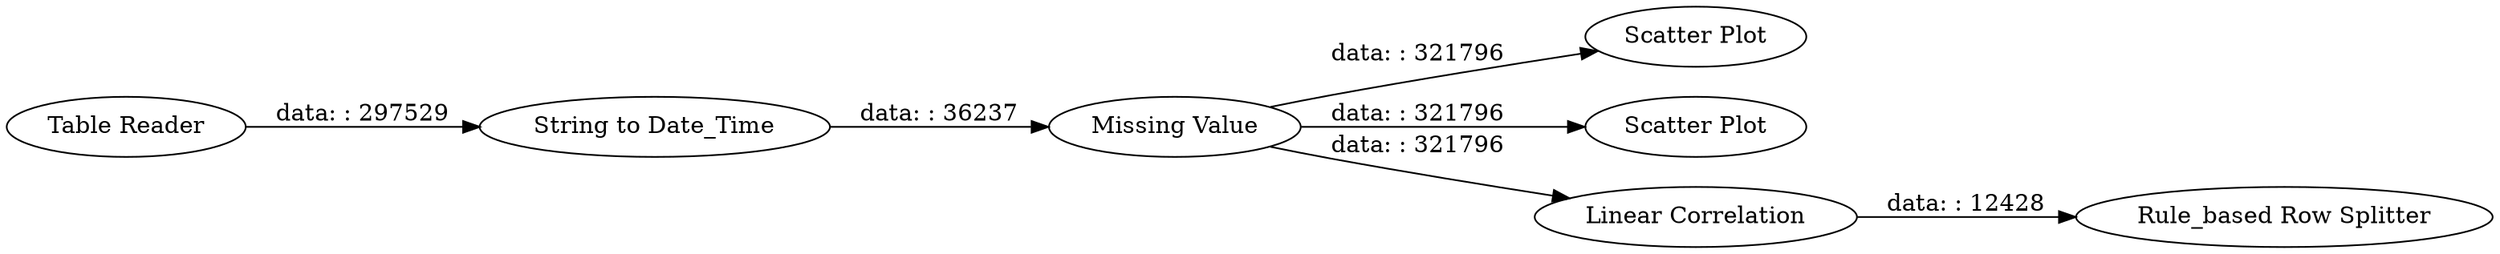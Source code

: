 digraph {
	"4622030592256833369_3" [label="Missing Value"]
	"4622030592256833369_2" [label="String to Date_Time"]
	"4622030592256833369_5" [label="Rule_based Row Splitter"]
	"4622030592256833369_1" [label="Table Reader"]
	"4622030592256833369_7" [label="Scatter Plot"]
	"4622030592256833369_6" [label="Scatter Plot"]
	"4622030592256833369_4" [label="Linear Correlation"]
	"4622030592256833369_3" -> "4622030592256833369_7" [label="data: : 321796"]
	"4622030592256833369_4" -> "4622030592256833369_5" [label="data: : 12428"]
	"4622030592256833369_2" -> "4622030592256833369_3" [label="data: : 36237"]
	"4622030592256833369_1" -> "4622030592256833369_2" [label="data: : 297529"]
	"4622030592256833369_3" -> "4622030592256833369_4" [label="data: : 321796"]
	"4622030592256833369_3" -> "4622030592256833369_6" [label="data: : 321796"]
	rankdir=LR
}
